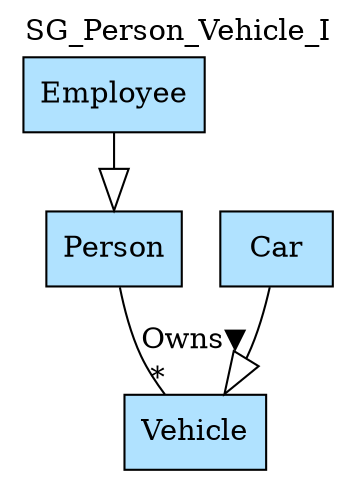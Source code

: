 digraph {graph[label=SG_Person_Vehicle_I,labelloc=tl,labelfontsize=12];
"Employee"[shape=record,fillcolor=lightskyblue1,style = filled,label="Employee"];
"Person"[shape=record,fillcolor=lightskyblue1,style = filled,label="Person"];
"Car"[shape=record,fillcolor=lightskyblue1,style = filled,label="Car"];
"Vehicle"[shape=record,fillcolor=lightskyblue1,style = filled,label="Vehicle"];

"Person"->"Vehicle"[label="Owns▼",dir=none,taillabel="",headlabel="*"];
"Employee"->"Person"[arrowhead=onormal,arrowsize=2.0];
"Car"->"Vehicle"[arrowhead=onormal,arrowsize=2.0];
}